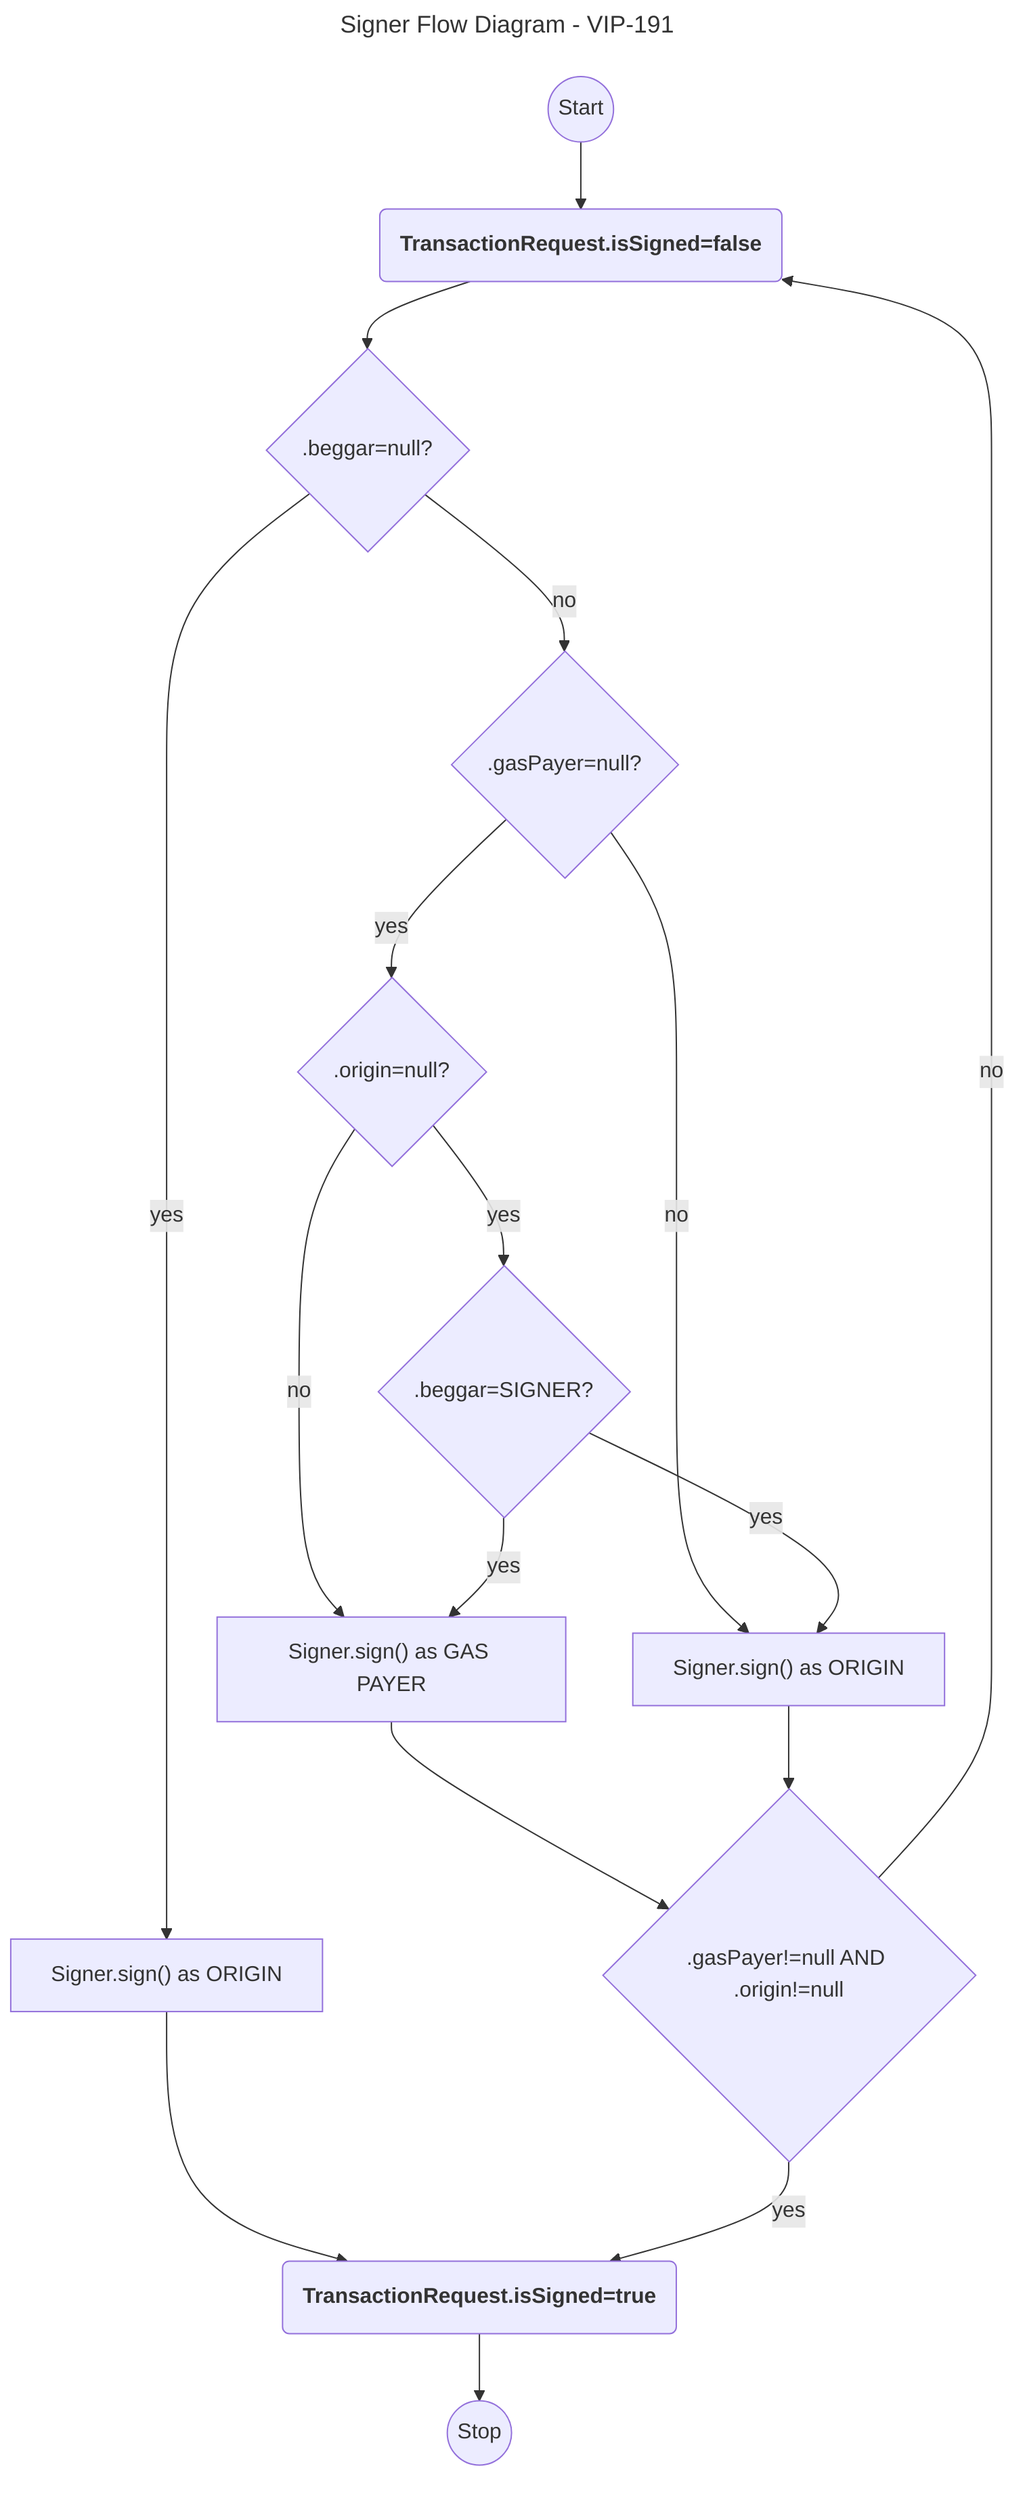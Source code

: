 ---
title: Signer Flow Diagram - VIP-191
---
flowchart TB
    START(("Start"))
    TXR("`**TransactionRequest.isSigned=false**`")
    TXR_B{.beggar=null?}
    OS_TXR["Signer.sign() as ORIGIN"]
    TXR_BS{.beggar=SIGNER?}
    OS_TXR_BST["Signer.sign() as ORIGIN"]
    GS_TXR_BSF["Signer.sign() as GAS PAYER"]
    TXR_G{.gasPayer=null?}
    TXR_O{.origin=null?}
    TXR_S{".gasPayer!=null AND .origin!=null"}
    STXR("`**TransactionRequest.isSigned=true**`")
    STOP(("Stop"))
    START --> TXR
    TXR --> TXR_B
    TXR_B -- yes--> OS_TXR
    OS_TXR --> STXR
    TXR_B -- no --> TXR_G
    TXR_G -- yes --> TXR_O
    TXR_G -- no --> OS_TXR_BST
    TXR_O -- yes --> TXR_BS
    TXR_O -- no --> GS_TXR_BSF
    TXR_BS -- yes --> OS_TXR_BST
    TXR_BS -- "yes" --> GS_TXR_BSF
    GS_TXR_BSF --> TXR_S
    OS_TXR_BST --> TXR_S
    TXR_S -- no --> TXR
    TXR_S -- yes --> STXR
    STXR --> STOP